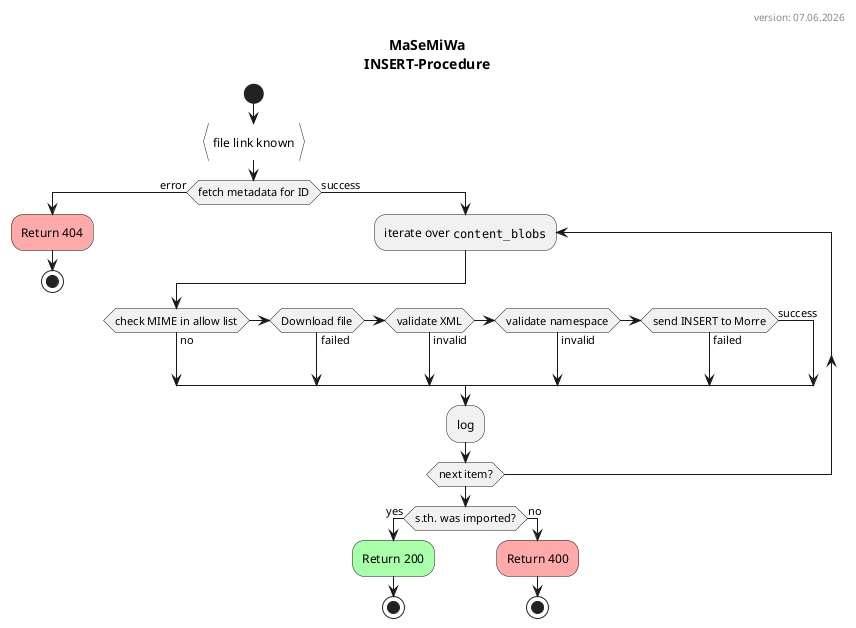 @startuml

title: MaSeMiWa\nINSERT-Procedure
header version: %date("dd.MM.yyyy")

skinparam shadowing false


!define     info(text)      #fff:text}
!definelong stoperror(text)
    #faa:text;
    stop
!enddefinelong
!definelong stopsuccess(text)
    #afa:text;
    stop
!enddefinelong
!definelong file_failed()
''    :log;
''    info(continue)
''    detach
!enddefinelong

start

info(file link known)

if (fetch metadata for ID) then (error)
    stoperror(Return 404)

else (success)
    repeat :iterate over ""content_blobs"";
        if (check MIME in allow list) then (no)
            file_failed()
        elseif (Download file) then (failed)
            file_failed()
        elseif (validate XML) then (invalid)
            file_failed()
        elseif (validate namespace) then (invalid)
            file_failed()
        elseif (send INSERT to Morre) then (failed)
            file_failed()
        else (success)
''            :log "imported model xyz";
        endif
        
        :log;
        
    repeat while (next item?)

    if (s.th. was imported?) then (yes)
        stopsuccess(Return 200)
    else (no)
        stoperror(Return 400)

endif


@enduml